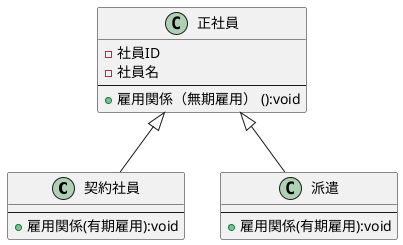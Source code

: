 @startuml
class 契約社員 {
---
+ 雇用関係(有期雇用):void
}
class 派遣 {
---
+ 雇用関係(有期雇用):void
}
class 正社員 {
- 社員ID 
- 社員名
---
+ 雇用関係（無期雇用） ():void
}
正社員 <|-- 派遣
正社員 <|-- 契約社員
'class User {

'keyboard <-up- User:<< use >>
@enduml